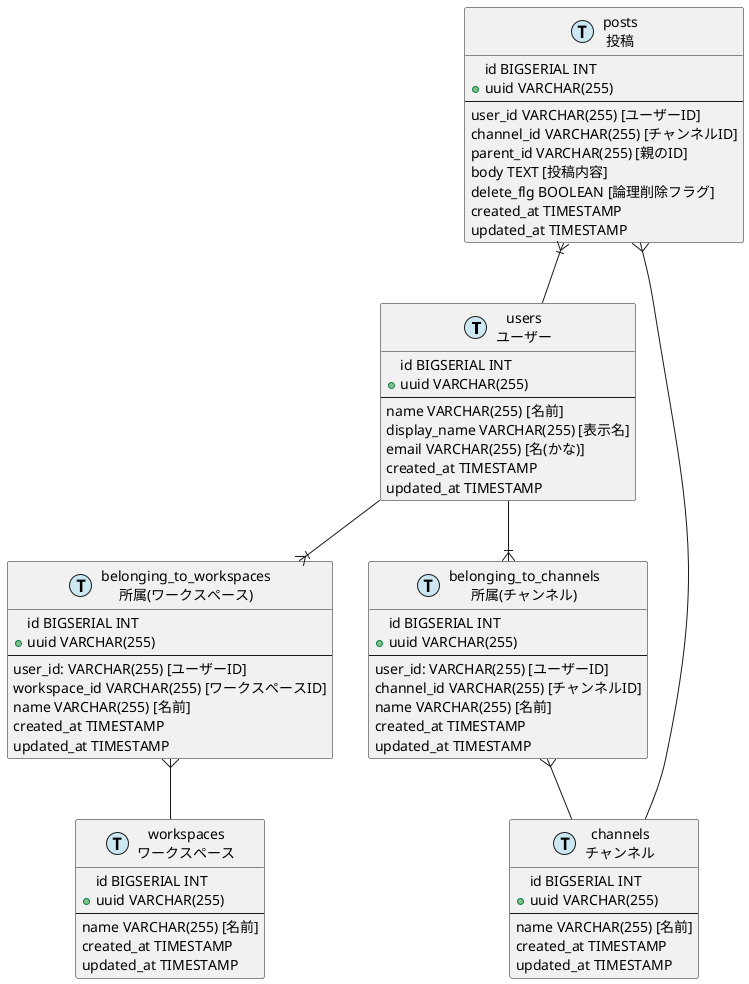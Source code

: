@startuml osushi_table

!define MASTER F9DFD5
!define TRANSACTION CAE7F2

entity users as "users\nユーザー" <<T, TRANSACTION>> {
    id BIGSERIAL INT
    +uuid VARCHAR(255)
    --
    name VARCHAR(255) [名前]
    display_name VARCHAR(255) [表示名]
    email VARCHAR(255) [名(かな)]
    created_at TIMESTAMP
    updated_at TIMESTAMP
}

entity belonging_to_workspaces as "belonging_to_workspaces\n所属(ワークスペース)" <<T, TRANSACTION>>  {
    id BIGSERIAL INT
    +uuid VARCHAR(255)
    --
    user_id: VARCHAR(255) [ユーザーID]
    workspace_id VARCHAR(255) [ワークスペースID]
    name VARCHAR(255) [名前]
    created_at TIMESTAMP
    updated_at TIMESTAMP
}

entity belonging_to_channels as "belonging_to_channels\n所属(チャンネル)" <<T, TRANSACTION>>  {
    id BIGSERIAL INT
    +uuid VARCHAR(255)
    --
    user_id: VARCHAR(255) [ユーザーID]
    channel_id VARCHAR(255) [チャンネルID]
    name VARCHAR(255) [名前]
    created_at TIMESTAMP
    updated_at TIMESTAMP
}

entity posts as "posts\n投稿" <<T, TRANSACTION>>  {
    id BIGSERIAL INT
    +uuid VARCHAR(255)
    --
    user_id VARCHAR(255) [ユーザーID]
    channel_id VARCHAR(255) [チャンネルID]
    parent_id VARCHAR(255) [親のID]
    body TEXT [投稿内容]
    delete_flg BOOLEAN [論理削除フラグ]
    created_at TIMESTAMP
    updated_at TIMESTAMP
}

entity channels as "channels\nチャンネル" <<T, TRANSACTION>>  {
    id BIGSERIAL INT
    +uuid VARCHAR(255)
    --
    name VARCHAR(255) [名前]
    created_at TIMESTAMP
    updated_at TIMESTAMP
}

entity workspaces as "workspaces\nワークスペース" <<T, TRANSACTION>>  {
    id BIGSERIAL INT
    +uuid VARCHAR(255)
    --
    name VARCHAR(255) [名前]
    created_at TIMESTAMP
    updated_at TIMESTAMP
}

users --|{ belonging_to_workspaces
users --|{ belonging_to_channels
belonging_to_workspaces }-- workspaces
belonging_to_channels }-- channels 
posts }|-- users
posts }-- channels